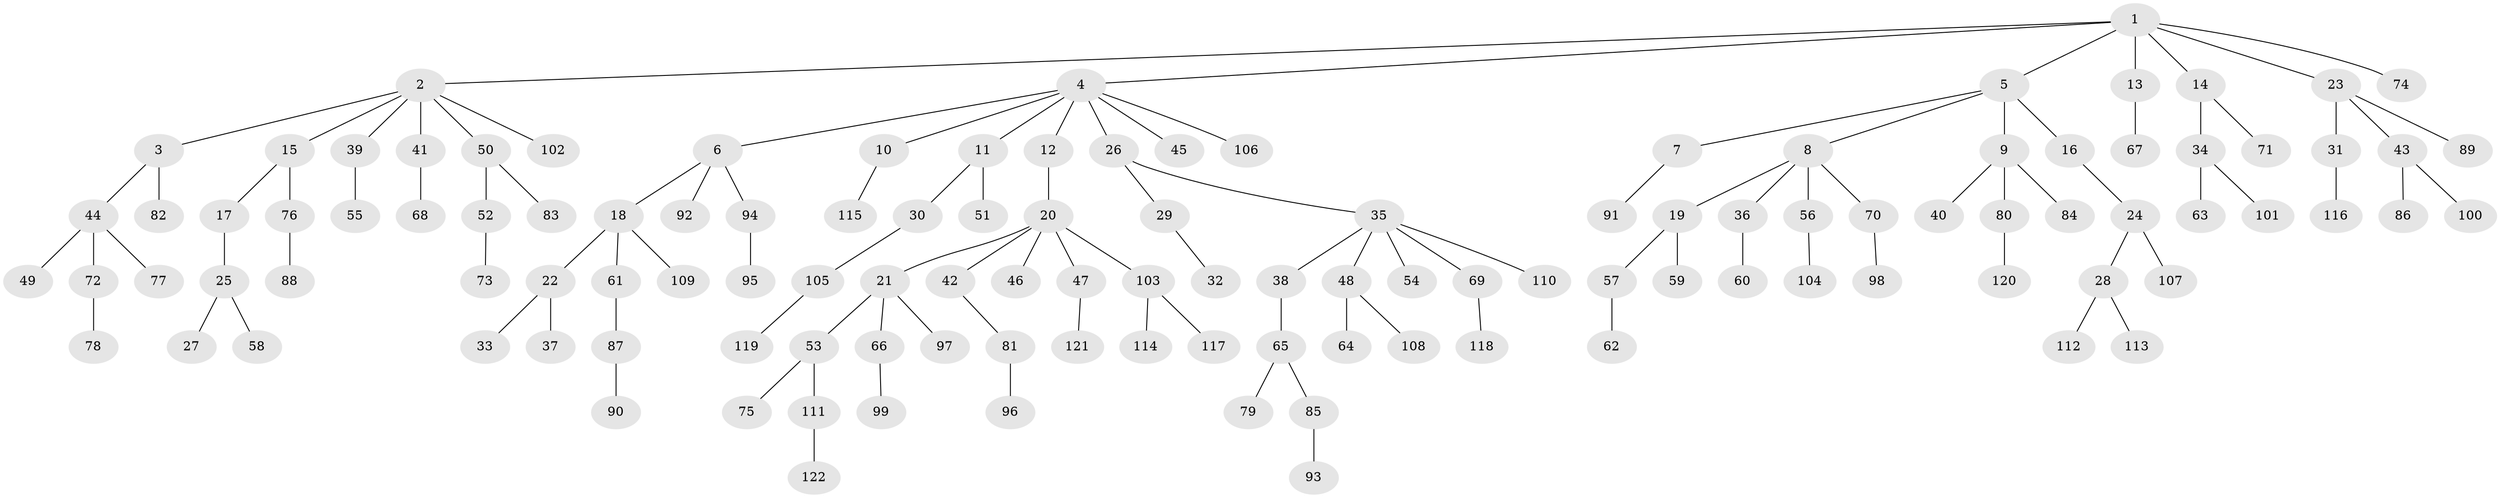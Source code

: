 // Generated by graph-tools (version 1.1) at 2025/50/03/09/25 03:50:18]
// undirected, 122 vertices, 121 edges
graph export_dot {
graph [start="1"]
  node [color=gray90,style=filled];
  1;
  2;
  3;
  4;
  5;
  6;
  7;
  8;
  9;
  10;
  11;
  12;
  13;
  14;
  15;
  16;
  17;
  18;
  19;
  20;
  21;
  22;
  23;
  24;
  25;
  26;
  27;
  28;
  29;
  30;
  31;
  32;
  33;
  34;
  35;
  36;
  37;
  38;
  39;
  40;
  41;
  42;
  43;
  44;
  45;
  46;
  47;
  48;
  49;
  50;
  51;
  52;
  53;
  54;
  55;
  56;
  57;
  58;
  59;
  60;
  61;
  62;
  63;
  64;
  65;
  66;
  67;
  68;
  69;
  70;
  71;
  72;
  73;
  74;
  75;
  76;
  77;
  78;
  79;
  80;
  81;
  82;
  83;
  84;
  85;
  86;
  87;
  88;
  89;
  90;
  91;
  92;
  93;
  94;
  95;
  96;
  97;
  98;
  99;
  100;
  101;
  102;
  103;
  104;
  105;
  106;
  107;
  108;
  109;
  110;
  111;
  112;
  113;
  114;
  115;
  116;
  117;
  118;
  119;
  120;
  121;
  122;
  1 -- 2;
  1 -- 4;
  1 -- 5;
  1 -- 13;
  1 -- 14;
  1 -- 23;
  1 -- 74;
  2 -- 3;
  2 -- 15;
  2 -- 39;
  2 -- 41;
  2 -- 50;
  2 -- 102;
  3 -- 44;
  3 -- 82;
  4 -- 6;
  4 -- 10;
  4 -- 11;
  4 -- 12;
  4 -- 26;
  4 -- 45;
  4 -- 106;
  5 -- 7;
  5 -- 8;
  5 -- 9;
  5 -- 16;
  6 -- 18;
  6 -- 92;
  6 -- 94;
  7 -- 91;
  8 -- 19;
  8 -- 36;
  8 -- 56;
  8 -- 70;
  9 -- 40;
  9 -- 80;
  9 -- 84;
  10 -- 115;
  11 -- 30;
  11 -- 51;
  12 -- 20;
  13 -- 67;
  14 -- 34;
  14 -- 71;
  15 -- 17;
  15 -- 76;
  16 -- 24;
  17 -- 25;
  18 -- 22;
  18 -- 61;
  18 -- 109;
  19 -- 57;
  19 -- 59;
  20 -- 21;
  20 -- 42;
  20 -- 46;
  20 -- 47;
  20 -- 103;
  21 -- 53;
  21 -- 66;
  21 -- 97;
  22 -- 33;
  22 -- 37;
  23 -- 31;
  23 -- 43;
  23 -- 89;
  24 -- 28;
  24 -- 107;
  25 -- 27;
  25 -- 58;
  26 -- 29;
  26 -- 35;
  28 -- 112;
  28 -- 113;
  29 -- 32;
  30 -- 105;
  31 -- 116;
  34 -- 63;
  34 -- 101;
  35 -- 38;
  35 -- 48;
  35 -- 54;
  35 -- 69;
  35 -- 110;
  36 -- 60;
  38 -- 65;
  39 -- 55;
  41 -- 68;
  42 -- 81;
  43 -- 86;
  43 -- 100;
  44 -- 49;
  44 -- 72;
  44 -- 77;
  47 -- 121;
  48 -- 64;
  48 -- 108;
  50 -- 52;
  50 -- 83;
  52 -- 73;
  53 -- 75;
  53 -- 111;
  56 -- 104;
  57 -- 62;
  61 -- 87;
  65 -- 79;
  65 -- 85;
  66 -- 99;
  69 -- 118;
  70 -- 98;
  72 -- 78;
  76 -- 88;
  80 -- 120;
  81 -- 96;
  85 -- 93;
  87 -- 90;
  94 -- 95;
  103 -- 114;
  103 -- 117;
  105 -- 119;
  111 -- 122;
}

